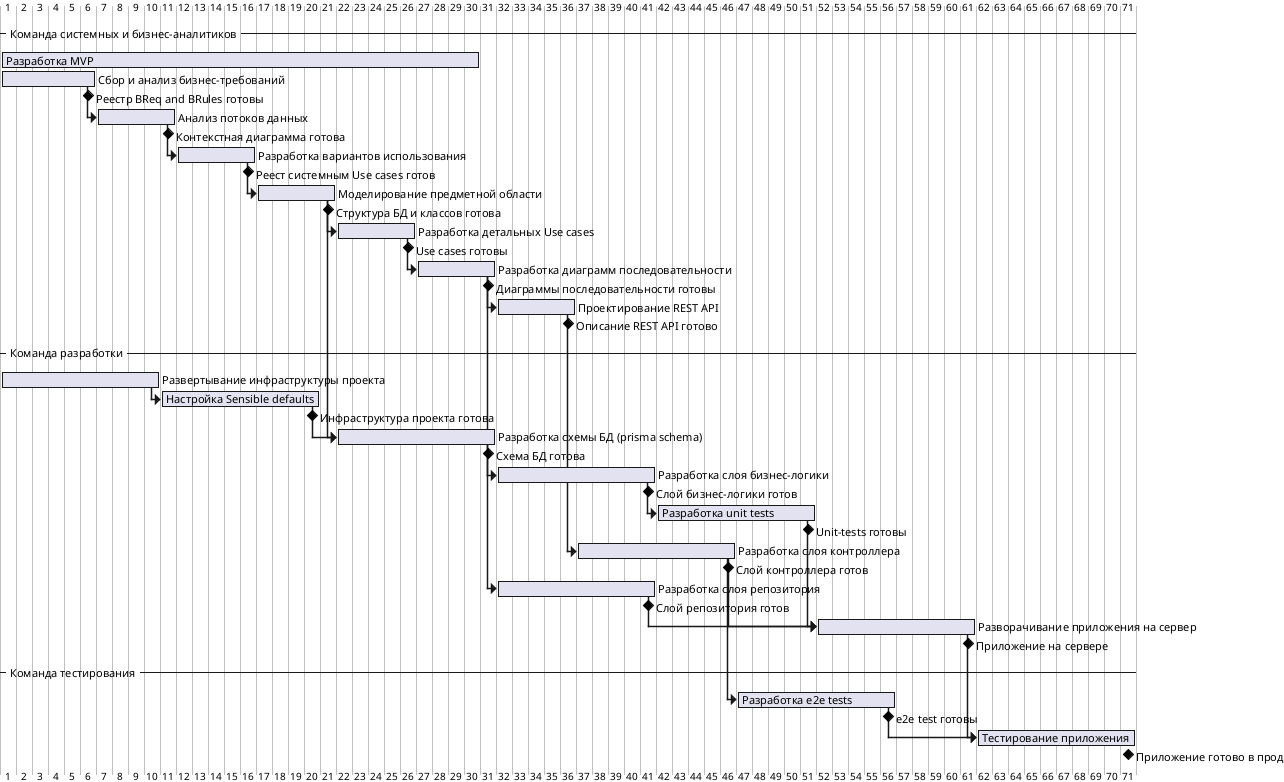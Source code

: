 @startgantt
language ru
-- Команда системных и бизнес-аналитиков --
[Разработка MVP] lasts 30 days
[Сбор и анализ бизнес-требований] lasts 6 days
[Реестр BReq and BRules готовы] happens at [Сбор и анализ бизнес-требований]'s end

[Анализ потоков данных] lasts 5 days
[Анализ потоков данных] starts at [Сбор и анализ бизнес-требований]'s end
[Контекстная диаграмма готова] happens at [Анализ потоков данных]'s end

[Разработка вариантов использования] starts at [Анализ потоков данных]'s end
[Разработка вариантов использования] lasts 5 days
[Реест системным Use cases готов] happens at [Разработка вариантов использования]'s end

[Моделирование предметной области] starts at [Разработка вариантов использования]'s end
[Моделирование предметной области] lasts 5 days
[Структура БД и классов готова] happens at [Моделирование предметной области]'s end

[Разработка детальных Use cases] starts at [Моделирование предметной области]'s end
[Разработка детальных Use cases] lasts 5 days
[Use cases готовы] happens at [Разработка детальных Use cases]'s end

[Разработка диаграмм последовательности] starts at [Разработка детальных Use cases]'s end
[Разработка диаграмм последовательности] lasts 5 days
[Диаграммы последовательности готовы] happens at [Разработка диаграмм последовательности]'s end

[Проектирование REST API] starts at [Разработка диаграмм последовательности]'s end
[Проектирование REST API] lasts 5 days
[Описание REST API готово] happens at [Проектирование REST API]'s end




-- Команда разработки --

[Развертывание инфраструктуры проекта] lasts 10 days

[Настройка Sensible defaults] starts at [Развертывание инфраструктуры проекта]'s end
[Настройка Sensible defaults] lasts 10 days
[Инфраструктура проекта готова] happens at [Настройка Sensible defaults]'s end

[Разработка схемы БД (prisma schema)] starts at [Моделирование предметной области]'s end
[Разработка схемы БД (prisma schema)] starts at [Настройка Sensible defaults]'s end
[Разработка схемы БД (prisma schema)] lasts 10 days
[Схема БД готова] happens at [Разработка схемы БД (prisma schema)]'s end

[Разработка слоя бизнес-логики] starts at [Разработка диаграмм последовательности]'s end
[Разработка слоя бизнес-логики] lasts 10 days
[Слой бизнес-логики готов] happens at [Разработка слоя бизнес-логики]'s end

[Разработка unit tests] starts at [Разработка слоя бизнес-логики]'s end
[Разработка unit tests] lasts 10 days
[Unit-tests готовы] happens at [Разработка unit tests]'s end

[Разработка слоя контроллера] starts at [Проектирование REST API]'s end
[Разработка слоя контроллера] lasts 10 days
[Слой контроллера готов] happens at [Разработка слоя контроллера]'s end

[Разработка слоя репозитория] starts at [Разработка схемы БД (prisma schema)]'s end
[Разработка слоя репозитория] lasts 10 days
[Слой репозитория готов] happens at [Разработка слоя репозитория]'s end

[Разворачивание приложения на сервер] starts at [Разработка слоя репозитория]'s end
[Разворачивание приложения на сервер] starts at [Разработка слоя контроллера]'s end
[Разворачивание приложения на сервер] starts at [Разработка unit tests]'s end

[Разворачивание приложения на сервер] lasts 10 days
[Приложение на сервере] happens at [Разворачивание приложения на сервер]'s end
-- Команда тестирования --


[Разработка e2e tests] starts at [Разработка слоя контроллера]'s end
[Разработка e2e tests] lasts 10 days
[e2e test готовы] happens at [Разработка e2e tests]'s end

[Тестирование приложения] starts at [Разворачивание приложения на сервер]'s end
[Тестирование приложения] starts at [Разработка e2e tests]'s end
[Тестирование приложения] lasts 10 days
[Приложение готово в прод] happens at [Тестирование приложения]'s end
@endgantt

